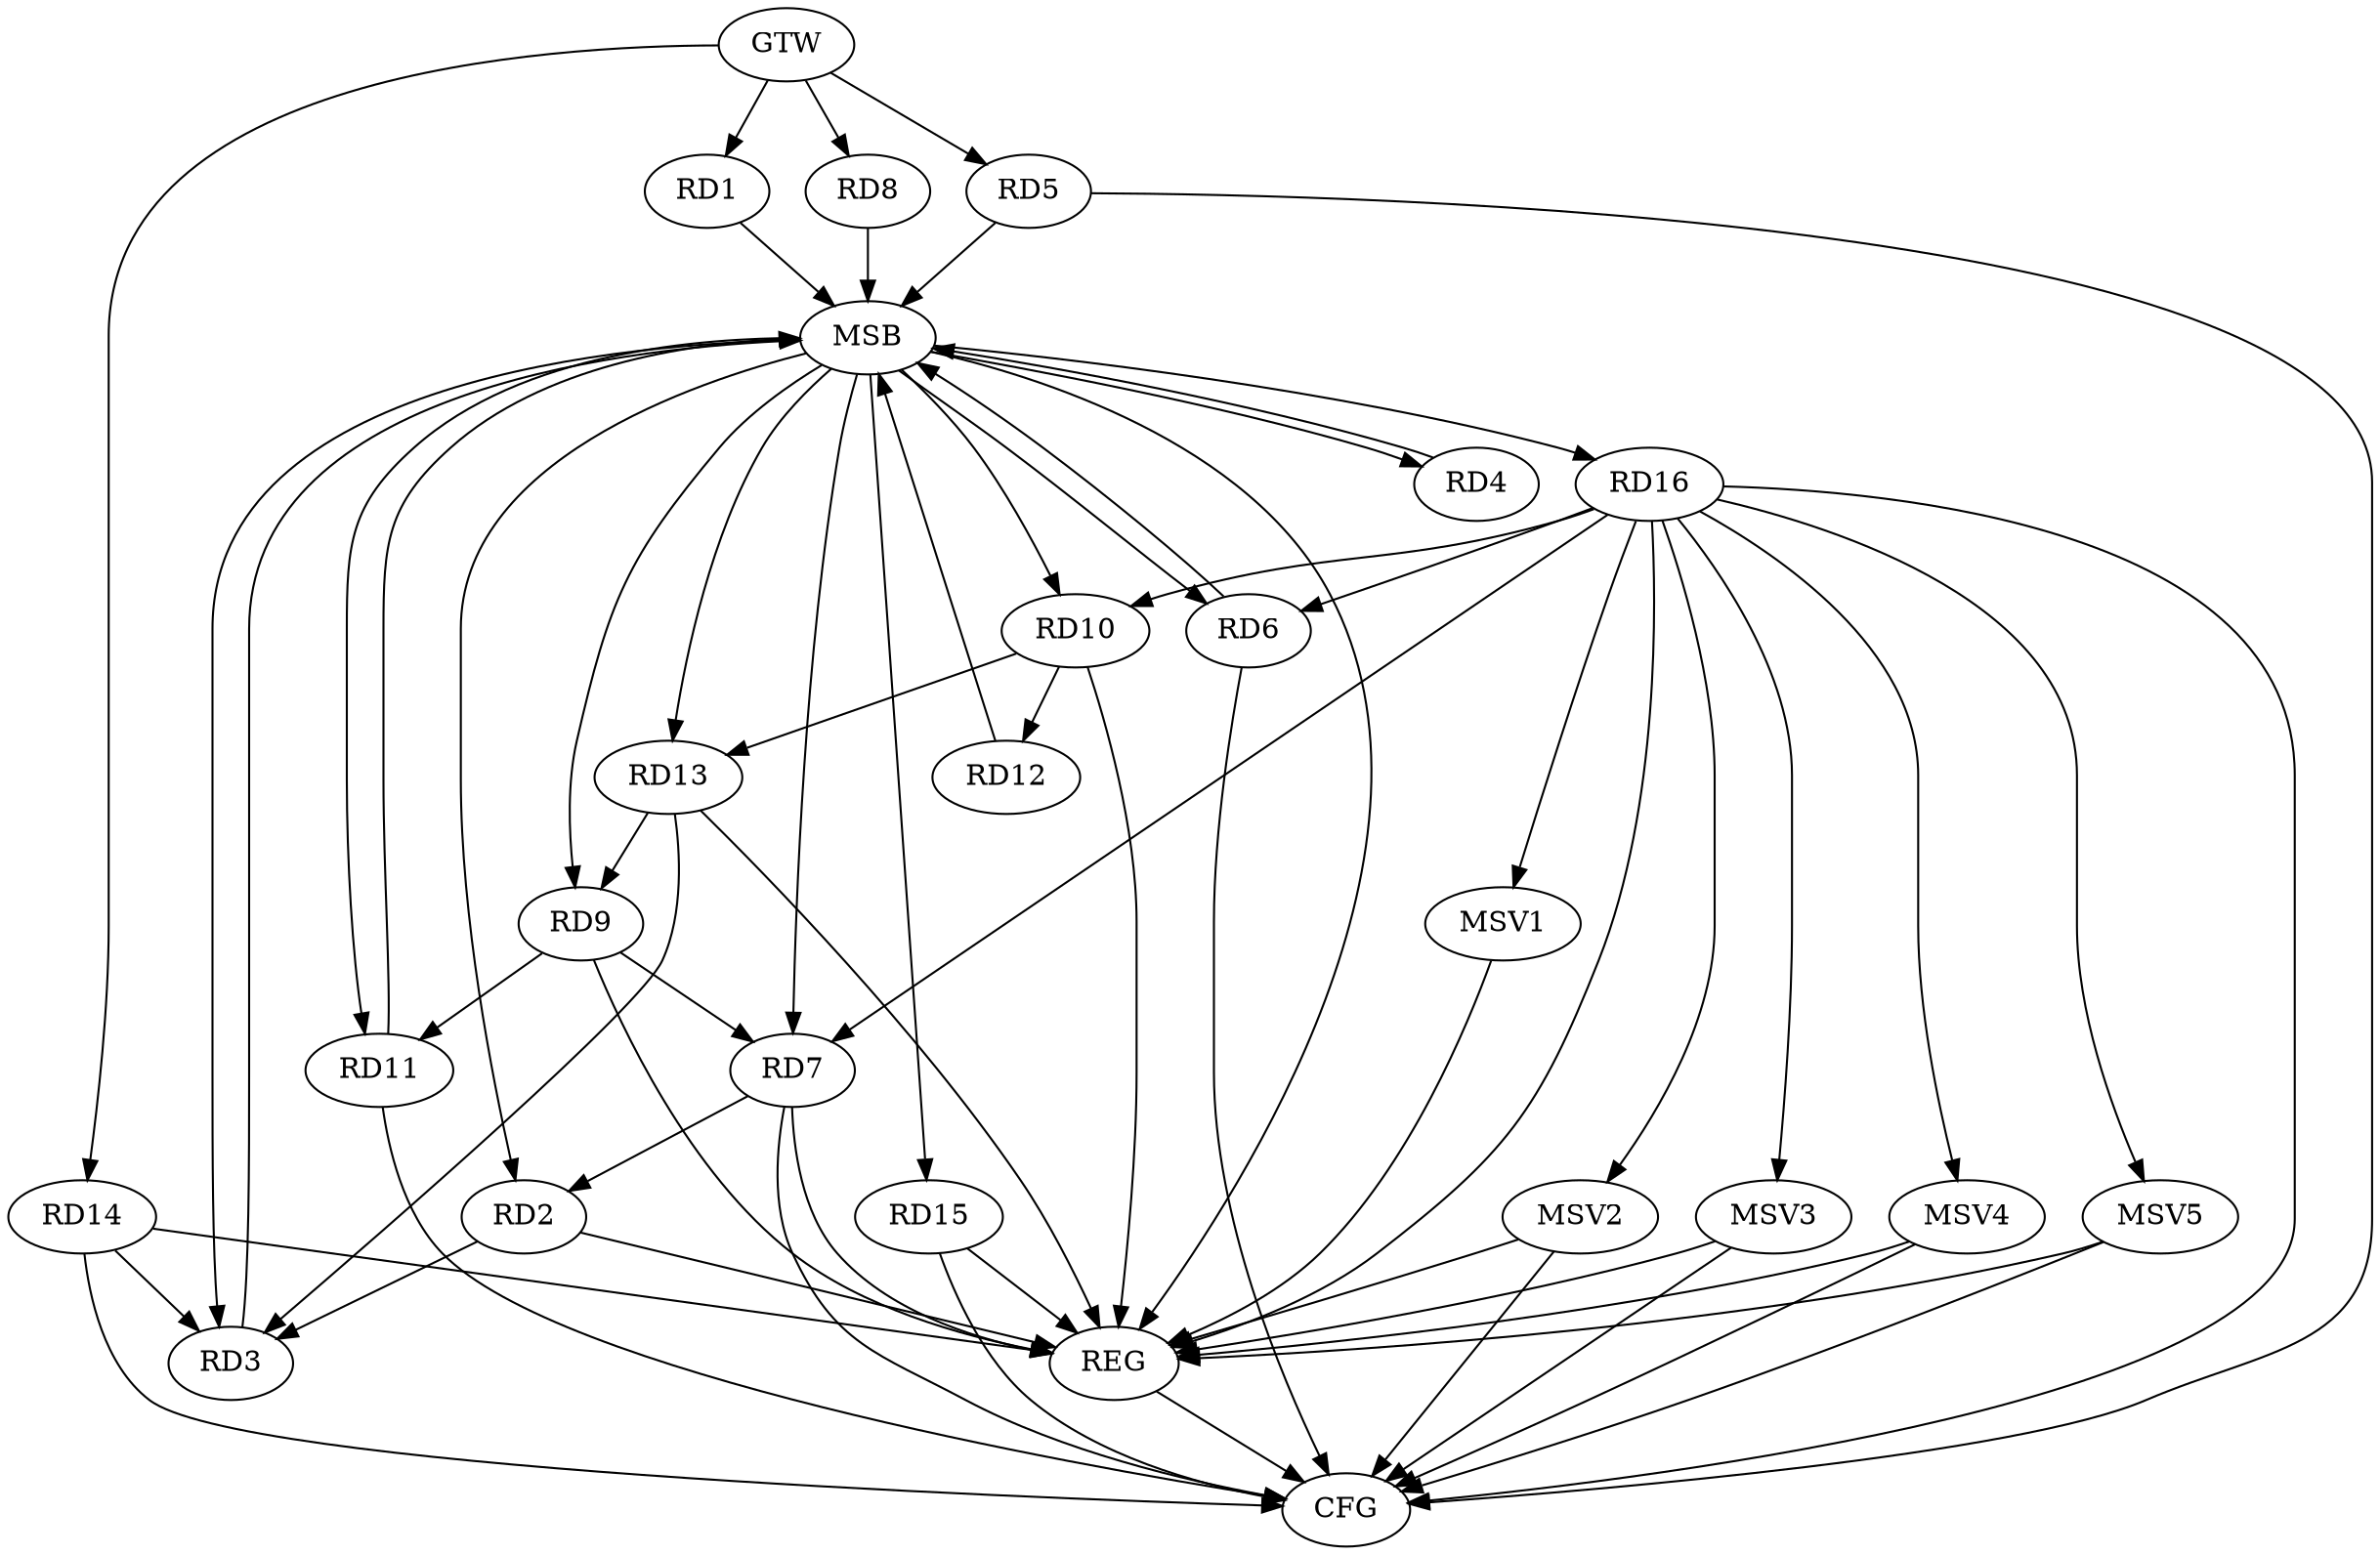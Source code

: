 strict digraph G {
  RD1 [ label="RD1" ];
  RD2 [ label="RD2" ];
  RD3 [ label="RD3" ];
  RD4 [ label="RD4" ];
  RD5 [ label="RD5" ];
  RD6 [ label="RD6" ];
  RD7 [ label="RD7" ];
  RD8 [ label="RD8" ];
  RD9 [ label="RD9" ];
  RD10 [ label="RD10" ];
  RD11 [ label="RD11" ];
  RD12 [ label="RD12" ];
  RD13 [ label="RD13" ];
  RD14 [ label="RD14" ];
  RD15 [ label="RD15" ];
  RD16 [ label="RD16" ];
  GTW [ label="GTW" ];
  REG [ label="REG" ];
  MSB [ label="MSB" ];
  CFG [ label="CFG" ];
  MSV1 [ label="MSV1" ];
  MSV2 [ label="MSV2" ];
  MSV3 [ label="MSV3" ];
  MSV4 [ label="MSV4" ];
  MSV5 [ label="MSV5" ];
  RD2 -> RD3;
  RD7 -> RD2;
  RD13 -> RD3;
  RD14 -> RD3;
  RD16 -> RD6;
  RD9 -> RD7;
  RD16 -> RD7;
  RD9 -> RD11;
  RD13 -> RD9;
  RD10 -> RD12;
  RD10 -> RD13;
  RD16 -> RD10;
  GTW -> RD1;
  GTW -> RD5;
  GTW -> RD8;
  GTW -> RD14;
  RD2 -> REG;
  RD7 -> REG;
  RD9 -> REG;
  RD10 -> REG;
  RD13 -> REG;
  RD14 -> REG;
  RD15 -> REG;
  RD16 -> REG;
  RD1 -> MSB;
  MSB -> RD3;
  MSB -> RD9;
  MSB -> REG;
  RD3 -> MSB;
  MSB -> RD6;
  MSB -> RD15;
  RD4 -> MSB;
  MSB -> RD7;
  MSB -> RD16;
  RD5 -> MSB;
  MSB -> RD4;
  MSB -> RD10;
  RD6 -> MSB;
  MSB -> RD11;
  MSB -> RD13;
  RD8 -> MSB;
  RD11 -> MSB;
  MSB -> RD2;
  RD12 -> MSB;
  RD7 -> CFG;
  RD14 -> CFG;
  RD5 -> CFG;
  RD11 -> CFG;
  RD6 -> CFG;
  RD16 -> CFG;
  RD15 -> CFG;
  REG -> CFG;
  RD16 -> MSV1;
  MSV1 -> REG;
  RD16 -> MSV2;
  MSV2 -> REG;
  MSV2 -> CFG;
  RD16 -> MSV3;
  MSV3 -> REG;
  MSV3 -> CFG;
  RD16 -> MSV4;
  MSV4 -> REG;
  MSV4 -> CFG;
  RD16 -> MSV5;
  MSV5 -> REG;
  MSV5 -> CFG;
}
